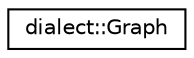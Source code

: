 digraph "Graphical Class Hierarchy"
{
  edge [fontname="Helvetica",fontsize="10",labelfontname="Helvetica",labelfontsize="10"];
  node [fontname="Helvetica",fontsize="10",shape=record];
  rankdir="LR";
  Node0 [label="dialect::Graph",height=0.2,width=0.4,color="black", fillcolor="white", style="filled",URL="$classdialect_1_1Graph.html",tooltip="The Graph class represents graphs consisting of nodes and edges. "];
}
